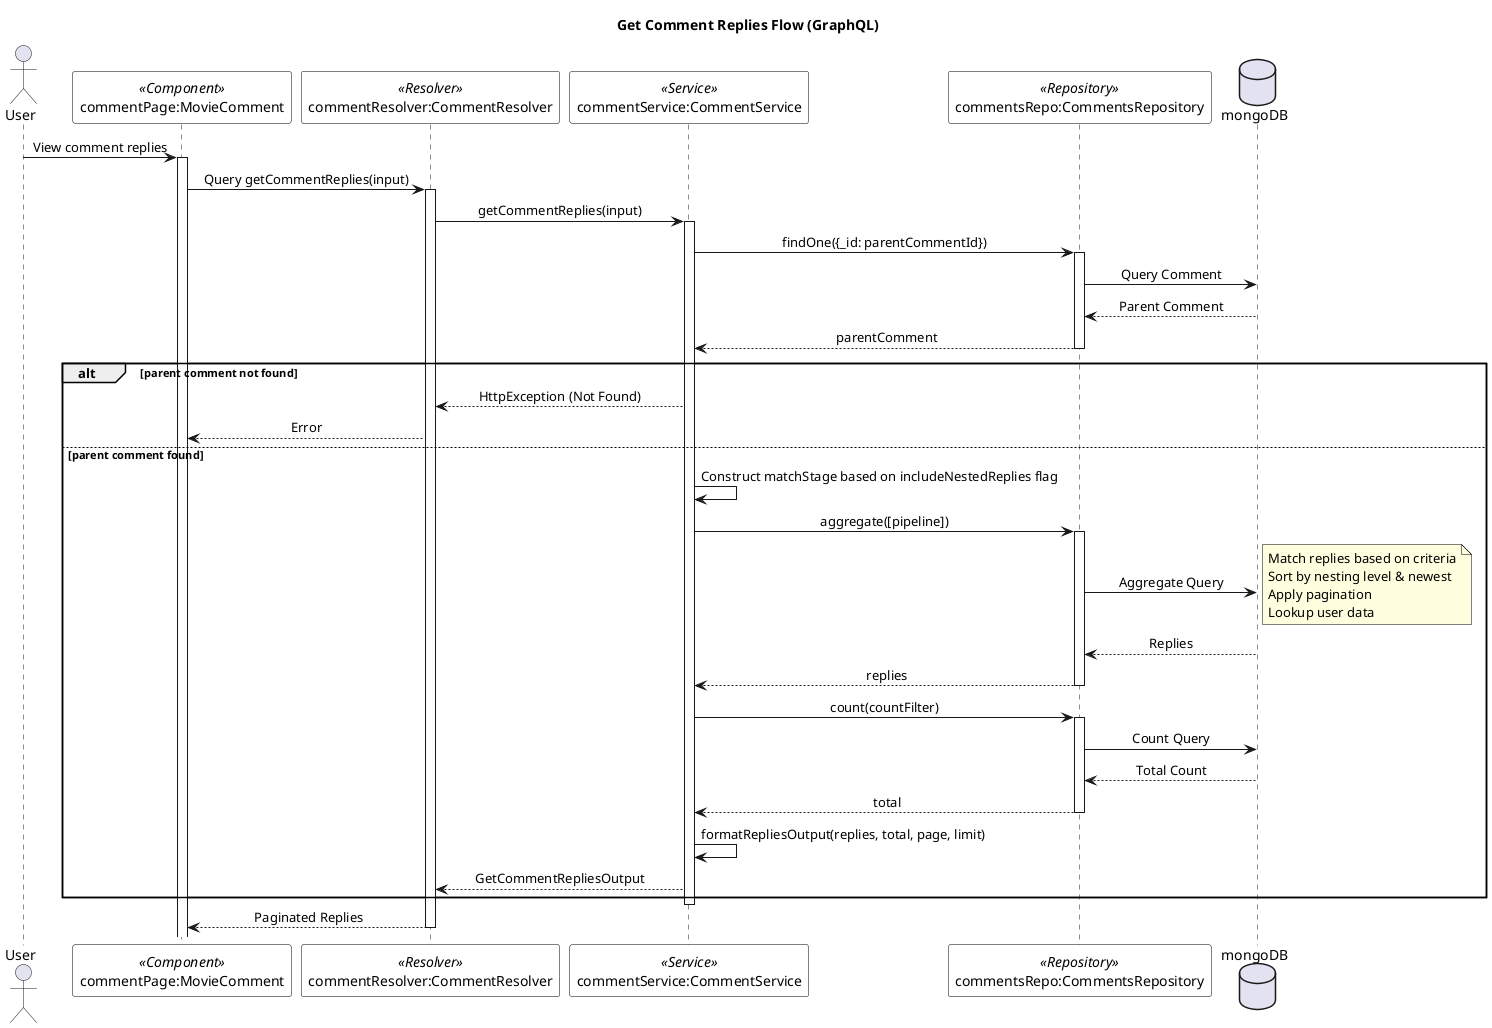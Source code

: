 @startuml Get Comment Replies Flow

skinparam SequenceMessageAlignment center
skinparam SequenceBoxBackgroundColor white
skinparam SequenceBoxBorderColor black
skinparam NoteBackgroundColor lightyellow
skinparam NoteBorderColor black
skinparam ParticipantBackgroundColor white
skinparam ParticipantBorderColor black

title Get Comment Replies Flow (GraphQL)

actor "User" as user
participant "commentPage:MovieComment" as commentPage <<Component>>
participant "commentResolver:CommentResolver" as commentResolver <<Resolver>>
participant "commentService:CommentService" as commentService <<Service>>
participant "commentsRepo:CommentsRepository" as commentsRepo <<Repository>>
database "mongoDB" as mongoDB

user -> commentPage: View comment replies
activate commentPage
commentPage -> commentResolver: Query getCommentReplies(input)
activate commentResolver
commentResolver -> commentService: getCommentReplies(input)
activate commentService
commentService -> commentsRepo: findOne({_id: parentCommentId})
activate commentsRepo
commentsRepo -> mongoDB: Query Comment
mongoDB --> commentsRepo: Parent Comment
commentsRepo --> commentService: parentComment
deactivate commentsRepo
alt parent comment not found
    commentService --> commentResolver: HttpException (Not Found)
    commentResolver --> commentPage: Error
else parent comment found
    commentService -> commentService: Construct matchStage based on includeNestedReplies flag
    commentService -> commentsRepo: aggregate([pipeline])
    activate commentsRepo
    commentsRepo -> mongoDB: Aggregate Query
    note right: Match replies based on criteria\nSort by nesting level & newest\nApply pagination\nLookup user data
    mongoDB --> commentsRepo: Replies
    commentsRepo --> commentService: replies
    deactivate commentsRepo
    commentService -> commentsRepo: count(countFilter)
    activate commentsRepo
    commentsRepo -> mongoDB: Count Query
    mongoDB --> commentsRepo: Total Count
    commentsRepo --> commentService: total
    deactivate commentsRepo
    commentService -> commentService: formatRepliesOutput(replies, total, page, limit)
    commentService --> commentResolver: GetCommentRepliesOutput
end
deactivate commentService
commentResolver --> commentPage: Paginated Replies
deactivate commentResolver

@enduml
